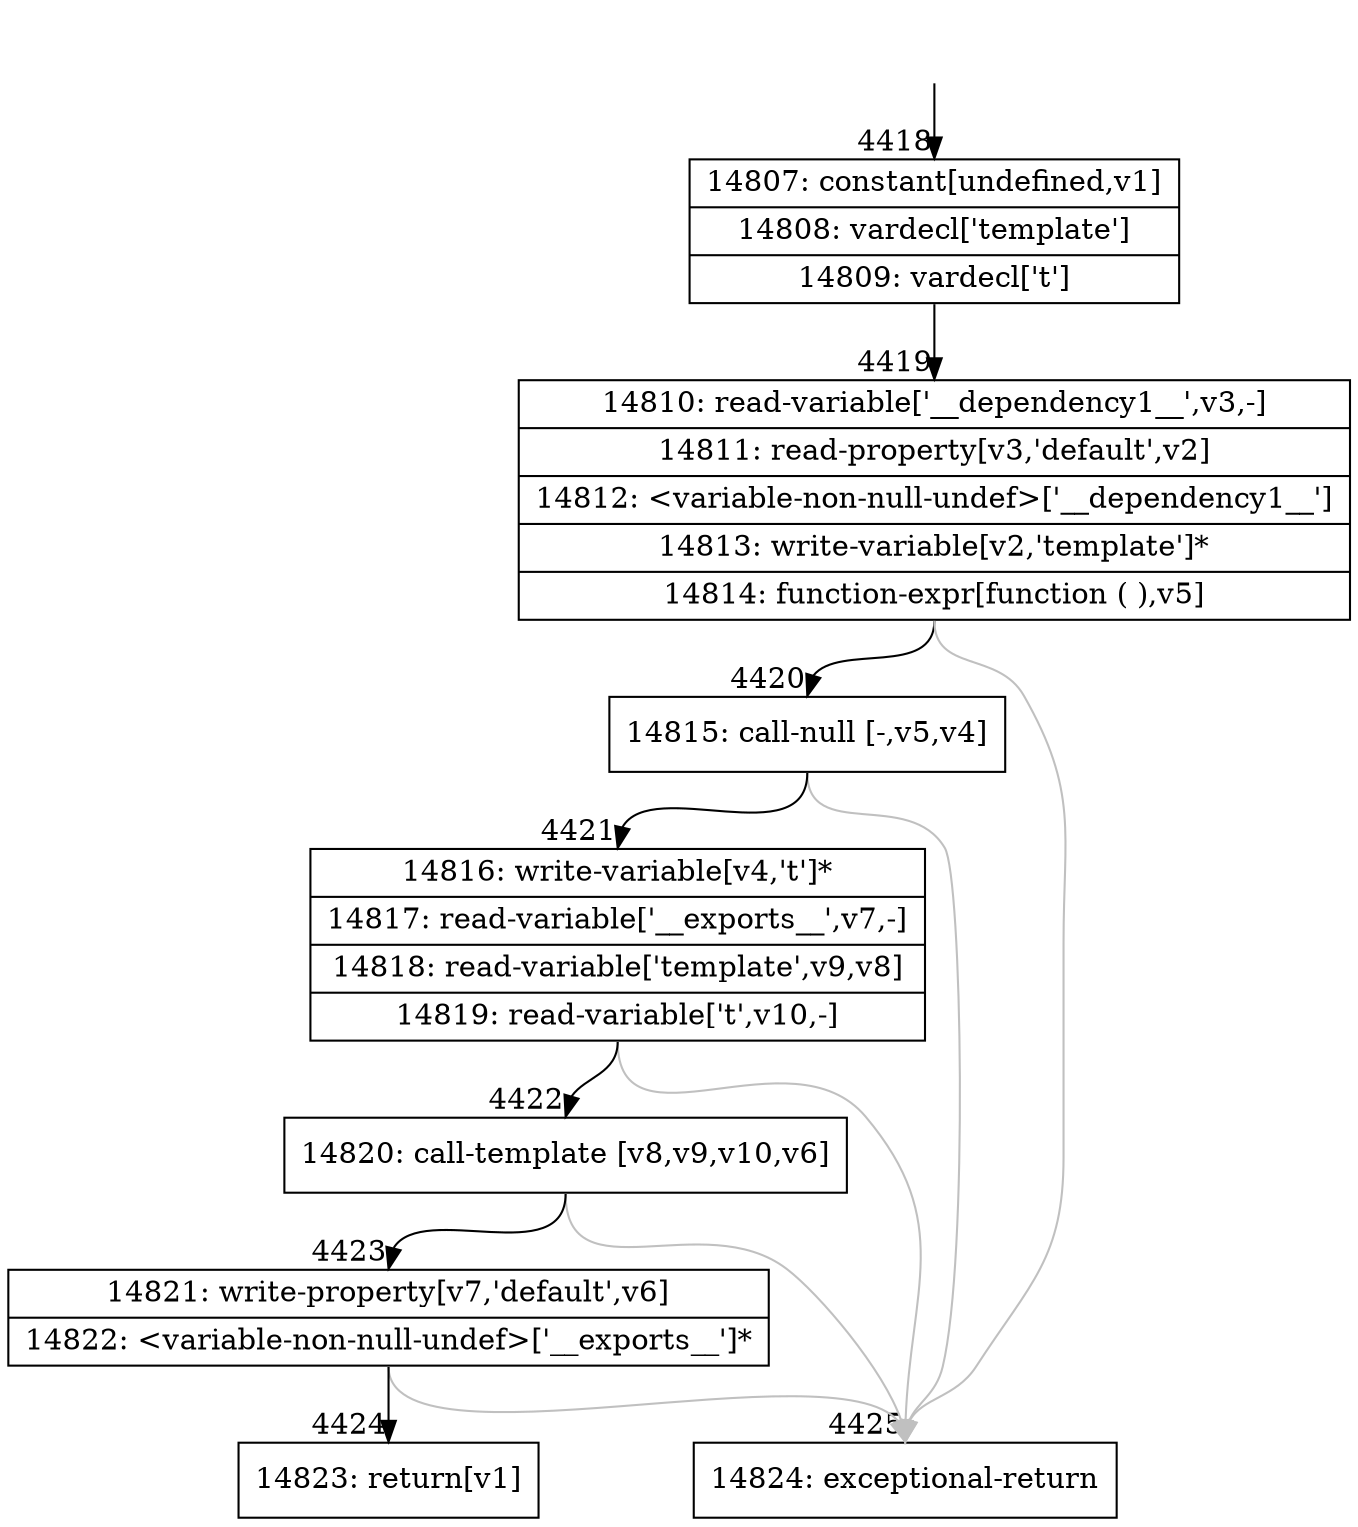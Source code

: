 digraph {
rankdir="TD"
BB_entry354[shape=none,label=""];
BB_entry354 -> BB4418 [tailport=s, headport=n, headlabel="    4418"]
BB4418 [shape=record label="{14807: constant[undefined,v1]|14808: vardecl['template']|14809: vardecl['t']}" ] 
BB4418 -> BB4419 [tailport=s, headport=n, headlabel="      4419"]
BB4419 [shape=record label="{14810: read-variable['__dependency1__',v3,-]|14811: read-property[v3,'default',v2]|14812: \<variable-non-null-undef\>['__dependency1__']|14813: write-variable[v2,'template']*|14814: function-expr[function ( ),v5]}" ] 
BB4419 -> BB4420 [tailport=s, headport=n, headlabel="      4420"]
BB4419 -> BB4425 [tailport=s, headport=n, color=gray, headlabel="      4425"]
BB4420 [shape=record label="{14815: call-null [-,v5,v4]}" ] 
BB4420 -> BB4421 [tailport=s, headport=n, headlabel="      4421"]
BB4420 -> BB4425 [tailport=s, headport=n, color=gray]
BB4421 [shape=record label="{14816: write-variable[v4,'t']*|14817: read-variable['__exports__',v7,-]|14818: read-variable['template',v9,v8]|14819: read-variable['t',v10,-]}" ] 
BB4421 -> BB4422 [tailport=s, headport=n, headlabel="      4422"]
BB4421 -> BB4425 [tailport=s, headport=n, color=gray]
BB4422 [shape=record label="{14820: call-template [v8,v9,v10,v6]}" ] 
BB4422 -> BB4423 [tailport=s, headport=n, headlabel="      4423"]
BB4422 -> BB4425 [tailport=s, headport=n, color=gray]
BB4423 [shape=record label="{14821: write-property[v7,'default',v6]|14822: \<variable-non-null-undef\>['__exports__']*}" ] 
BB4423 -> BB4424 [tailport=s, headport=n, headlabel="      4424"]
BB4423 -> BB4425 [tailport=s, headport=n, color=gray]
BB4424 [shape=record label="{14823: return[v1]}" ] 
BB4425 [shape=record label="{14824: exceptional-return}" ] 
//#$~ 8375
}
